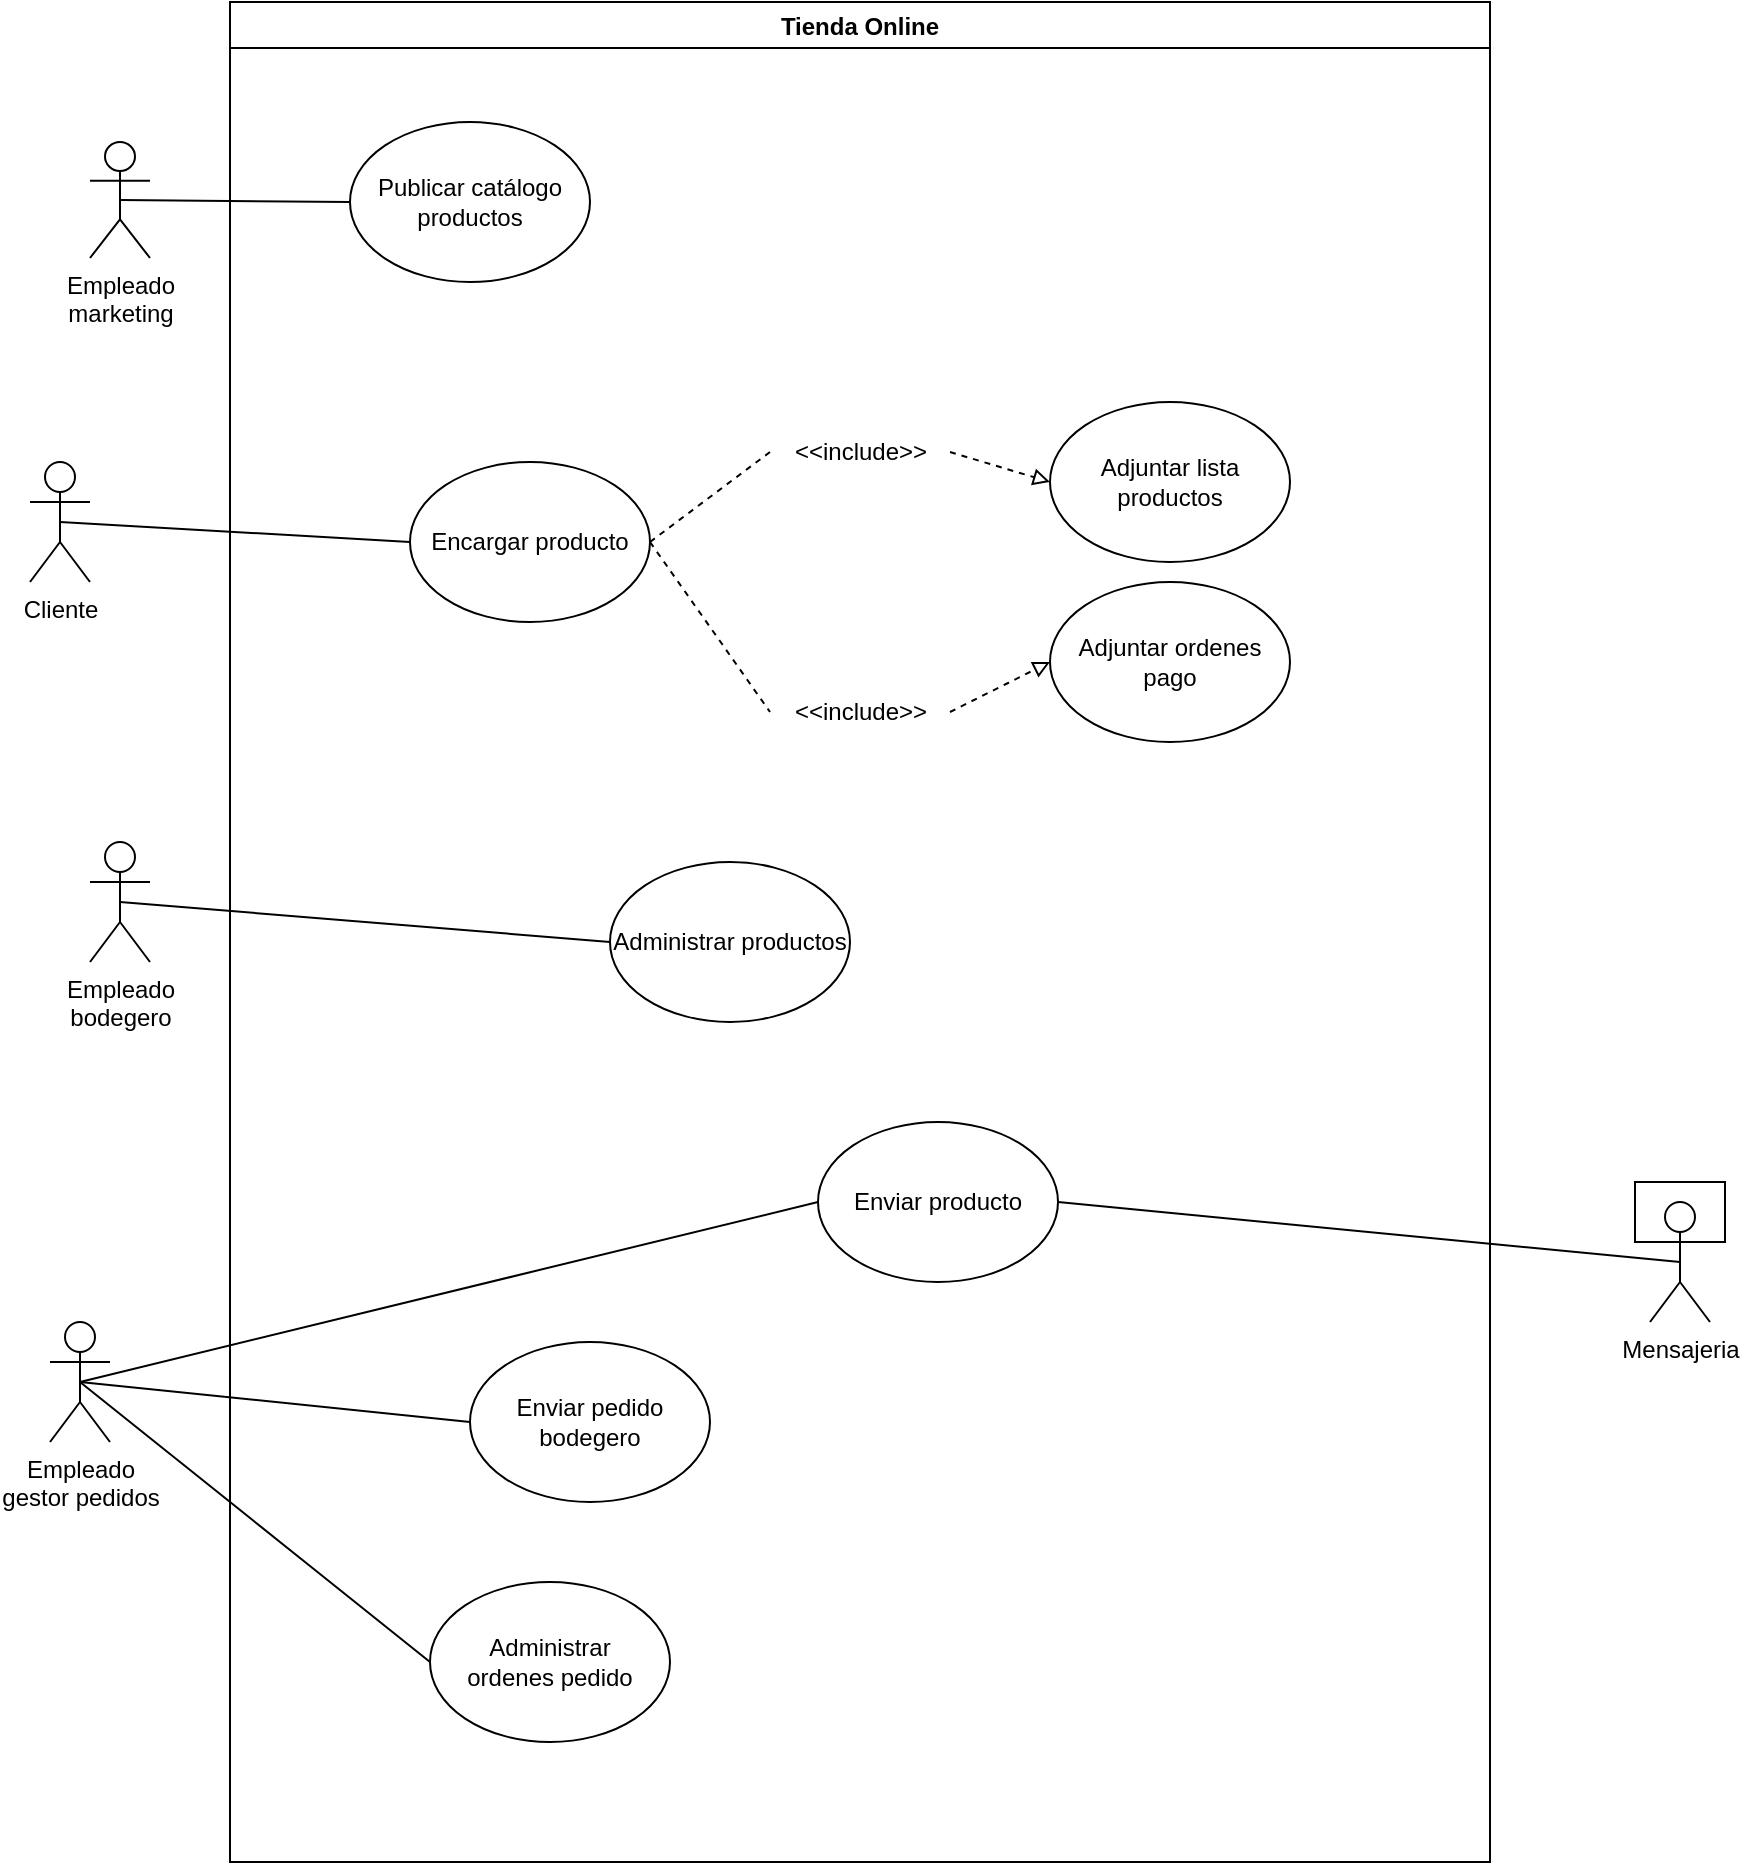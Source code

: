 <mxfile version="20.3.0" type="device"><diagram id="F8b8TTdSWpclSskyUCz1" name="Página-1"><mxGraphModel dx="1483" dy="984" grid="1" gridSize="10" guides="1" tooltips="1" connect="1" arrows="1" fold="1" page="1" pageScale="1" pageWidth="827" pageHeight="1169" math="0" shadow="0"><root><mxCell id="0"/><mxCell id="1" parent="0"/><mxCell id="VwfUCpw4AHG6DKdhBcsN-1" value="Tienda Online" style="swimlane;" vertex="1" parent="1"><mxGeometry x="120" y="10" width="630" height="930" as="geometry"/></mxCell><mxCell id="VwfUCpw4AHG6DKdhBcsN-14" style="rounded=0;orthogonalLoop=1;jettySize=auto;html=1;exitX=1;exitY=0.5;exitDx=0;exitDy=0;entryX=0;entryY=0.5;entryDx=0;entryDy=0;dashed=1;endArrow=block;endFill=0;startArrow=none;" edge="1" parent="VwfUCpw4AHG6DKdhBcsN-1" source="VwfUCpw4AHG6DKdhBcsN-25" target="VwfUCpw4AHG6DKdhBcsN-10"><mxGeometry relative="1" as="geometry"/></mxCell><mxCell id="VwfUCpw4AHG6DKdhBcsN-15" style="edgeStyle=none;rounded=0;orthogonalLoop=1;jettySize=auto;html=1;exitX=1;exitY=0.5;exitDx=0;exitDy=0;entryX=0;entryY=0.5;entryDx=0;entryDy=0;dashed=1;endArrow=block;endFill=0;startArrow=none;" edge="1" parent="VwfUCpw4AHG6DKdhBcsN-1" source="VwfUCpw4AHG6DKdhBcsN-27" target="VwfUCpw4AHG6DKdhBcsN-12"><mxGeometry relative="1" as="geometry"/></mxCell><mxCell id="VwfUCpw4AHG6DKdhBcsN-6" value="Encargar producto" style="ellipse;whiteSpace=wrap;html=1;" vertex="1" parent="VwfUCpw4AHG6DKdhBcsN-1"><mxGeometry x="90" y="230" width="120" height="80" as="geometry"/></mxCell><mxCell id="VwfUCpw4AHG6DKdhBcsN-8" value="Administrar productos" style="ellipse;whiteSpace=wrap;html=1;" vertex="1" parent="VwfUCpw4AHG6DKdhBcsN-1"><mxGeometry x="190" y="430" width="120" height="80" as="geometry"/></mxCell><mxCell id="VwfUCpw4AHG6DKdhBcsN-9" value="Administrar&lt;br&gt;ordenes pedido" style="ellipse;whiteSpace=wrap;html=1;" vertex="1" parent="VwfUCpw4AHG6DKdhBcsN-1"><mxGeometry x="100" y="790" width="120" height="80" as="geometry"/></mxCell><mxCell id="VwfUCpw4AHG6DKdhBcsN-10" value="Adjuntar lista productos" style="ellipse;whiteSpace=wrap;html=1;" vertex="1" parent="VwfUCpw4AHG6DKdhBcsN-1"><mxGeometry x="410" y="200" width="120" height="80" as="geometry"/></mxCell><mxCell id="VwfUCpw4AHG6DKdhBcsN-7" value="Enviar pedido&lt;br&gt;bodegero" style="ellipse;whiteSpace=wrap;html=1;" vertex="1" parent="VwfUCpw4AHG6DKdhBcsN-1"><mxGeometry x="120" y="670" width="120" height="80" as="geometry"/></mxCell><mxCell id="VwfUCpw4AHG6DKdhBcsN-11" value="Enviar producto" style="ellipse;whiteSpace=wrap;html=1;" vertex="1" parent="VwfUCpw4AHG6DKdhBcsN-1"><mxGeometry x="294" y="560" width="120" height="80" as="geometry"/></mxCell><mxCell id="VwfUCpw4AHG6DKdhBcsN-12" value="Adjuntar ordenes pago" style="ellipse;whiteSpace=wrap;html=1;" vertex="1" parent="VwfUCpw4AHG6DKdhBcsN-1"><mxGeometry x="410" y="290" width="120" height="80" as="geometry"/></mxCell><mxCell id="VwfUCpw4AHG6DKdhBcsN-13" value="Publicar catálogo productos" style="ellipse;whiteSpace=wrap;html=1;" vertex="1" parent="VwfUCpw4AHG6DKdhBcsN-1"><mxGeometry x="60" y="60" width="120" height="80" as="geometry"/></mxCell><mxCell id="VwfUCpw4AHG6DKdhBcsN-25" value="&amp;lt;&amp;lt;include&amp;gt;&amp;gt;" style="text;html=1;resizable=0;autosize=1;align=center;verticalAlign=middle;points=[];fillColor=none;strokeColor=none;rounded=0;" vertex="1" parent="VwfUCpw4AHG6DKdhBcsN-1"><mxGeometry x="270" y="210" width="90" height="30" as="geometry"/></mxCell><mxCell id="VwfUCpw4AHG6DKdhBcsN-26" value="" style="rounded=0;orthogonalLoop=1;jettySize=auto;html=1;exitX=1;exitY=0.5;exitDx=0;exitDy=0;entryX=0;entryY=0.5;entryDx=0;entryDy=0;dashed=1;endArrow=none;endFill=0;" edge="1" parent="VwfUCpw4AHG6DKdhBcsN-1" source="VwfUCpw4AHG6DKdhBcsN-6" target="VwfUCpw4AHG6DKdhBcsN-25"><mxGeometry relative="1" as="geometry"><mxPoint x="330" y="280" as="sourcePoint"/><mxPoint x="430.0" y="230" as="targetPoint"/></mxGeometry></mxCell><mxCell id="VwfUCpw4AHG6DKdhBcsN-27" value="&amp;lt;&amp;lt;include&amp;gt;&amp;gt;" style="text;html=1;resizable=0;autosize=1;align=center;verticalAlign=middle;points=[];fillColor=none;strokeColor=none;rounded=0;" vertex="1" parent="VwfUCpw4AHG6DKdhBcsN-1"><mxGeometry x="270" y="340" width="90" height="30" as="geometry"/></mxCell><mxCell id="VwfUCpw4AHG6DKdhBcsN-28" value="" style="edgeStyle=none;rounded=0;orthogonalLoop=1;jettySize=auto;html=1;exitX=1;exitY=0.5;exitDx=0;exitDy=0;entryX=0;entryY=0.5;entryDx=0;entryDy=0;dashed=1;endArrow=none;endFill=0;" edge="1" parent="VwfUCpw4AHG6DKdhBcsN-1" source="VwfUCpw4AHG6DKdhBcsN-6" target="VwfUCpw4AHG6DKdhBcsN-27"><mxGeometry relative="1" as="geometry"><mxPoint x="330" y="280" as="sourcePoint"/><mxPoint x="500" y="360" as="targetPoint"/></mxGeometry></mxCell><mxCell id="VwfUCpw4AHG6DKdhBcsN-17" style="edgeStyle=none;rounded=0;orthogonalLoop=1;jettySize=auto;html=1;exitX=0.5;exitY=0.5;exitDx=0;exitDy=0;exitPerimeter=0;entryX=0;entryY=0.5;entryDx=0;entryDy=0;endArrow=none;endFill=0;" edge="1" parent="1" source="VwfUCpw4AHG6DKdhBcsN-2" target="VwfUCpw4AHG6DKdhBcsN-6"><mxGeometry relative="1" as="geometry"/></mxCell><mxCell id="VwfUCpw4AHG6DKdhBcsN-2" value="Cliente" style="shape=umlActor;verticalLabelPosition=bottom;verticalAlign=top;html=1;outlineConnect=0;" vertex="1" parent="1"><mxGeometry x="20" y="240" width="30" height="60" as="geometry"/></mxCell><mxCell id="VwfUCpw4AHG6DKdhBcsN-18" style="edgeStyle=none;rounded=0;orthogonalLoop=1;jettySize=auto;html=1;exitX=0.5;exitY=0.5;exitDx=0;exitDy=0;exitPerimeter=0;endArrow=none;endFill=0;entryX=0;entryY=0.5;entryDx=0;entryDy=0;" edge="1" parent="1" source="VwfUCpw4AHG6DKdhBcsN-3" target="VwfUCpw4AHG6DKdhBcsN-8"><mxGeometry relative="1" as="geometry"/></mxCell><mxCell id="VwfUCpw4AHG6DKdhBcsN-3" value="Empleado&lt;br&gt;bodegero" style="shape=umlActor;verticalLabelPosition=bottom;verticalAlign=top;html=1;outlineConnect=0;" vertex="1" parent="1"><mxGeometry x="50" y="430" width="30" height="60" as="geometry"/></mxCell><mxCell id="VwfUCpw4AHG6DKdhBcsN-19" style="edgeStyle=none;rounded=0;orthogonalLoop=1;jettySize=auto;html=1;exitX=0.5;exitY=0.5;exitDx=0;exitDy=0;exitPerimeter=0;entryX=0;entryY=0.5;entryDx=0;entryDy=0;endArrow=none;endFill=0;" edge="1" parent="1" source="VwfUCpw4AHG6DKdhBcsN-4" target="VwfUCpw4AHG6DKdhBcsN-11"><mxGeometry relative="1" as="geometry"/></mxCell><mxCell id="VwfUCpw4AHG6DKdhBcsN-20" style="edgeStyle=none;rounded=0;orthogonalLoop=1;jettySize=auto;html=1;exitX=0.5;exitY=0.5;exitDx=0;exitDy=0;exitPerimeter=0;entryX=0;entryY=0.5;entryDx=0;entryDy=0;endArrow=none;endFill=0;" edge="1" parent="1" source="VwfUCpw4AHG6DKdhBcsN-4" target="VwfUCpw4AHG6DKdhBcsN-7"><mxGeometry relative="1" as="geometry"/></mxCell><mxCell id="VwfUCpw4AHG6DKdhBcsN-21" style="edgeStyle=none;rounded=0;orthogonalLoop=1;jettySize=auto;html=1;exitX=0.5;exitY=0.5;exitDx=0;exitDy=0;exitPerimeter=0;entryX=0;entryY=0.5;entryDx=0;entryDy=0;endArrow=none;endFill=0;" edge="1" parent="1" source="VwfUCpw4AHG6DKdhBcsN-4" target="VwfUCpw4AHG6DKdhBcsN-9"><mxGeometry relative="1" as="geometry"/></mxCell><mxCell id="VwfUCpw4AHG6DKdhBcsN-4" value="Empleado &lt;br&gt;gestor pedidos" style="shape=umlActor;verticalLabelPosition=bottom;verticalAlign=top;html=1;outlineConnect=0;" vertex="1" parent="1"><mxGeometry x="30" y="670" width="30" height="60" as="geometry"/></mxCell><mxCell id="VwfUCpw4AHG6DKdhBcsN-16" style="edgeStyle=none;rounded=0;orthogonalLoop=1;jettySize=auto;html=1;exitX=0.5;exitY=0.5;exitDx=0;exitDy=0;exitPerimeter=0;entryX=0;entryY=0.5;entryDx=0;entryDy=0;endArrow=none;endFill=0;" edge="1" parent="1" source="VwfUCpw4AHG6DKdhBcsN-5" target="VwfUCpw4AHG6DKdhBcsN-13"><mxGeometry relative="1" as="geometry"/></mxCell><mxCell id="VwfUCpw4AHG6DKdhBcsN-5" value="Empleado &lt;br&gt;marketing" style="shape=umlActor;verticalLabelPosition=bottom;verticalAlign=top;html=1;outlineConnect=0;" vertex="1" parent="1"><mxGeometry x="50" y="80" width="30" height="58" as="geometry"/></mxCell><mxCell id="VwfUCpw4AHG6DKdhBcsN-22" value="Mensajeria" style="shape=umlActor;verticalLabelPosition=bottom;verticalAlign=top;html=1;outlineConnect=0;" vertex="1" parent="1"><mxGeometry x="830" y="610" width="30" height="60" as="geometry"/></mxCell><mxCell id="VwfUCpw4AHG6DKdhBcsN-23" style="edgeStyle=none;rounded=0;orthogonalLoop=1;jettySize=auto;html=1;exitX=1;exitY=0.5;exitDx=0;exitDy=0;entryX=0.5;entryY=0.5;entryDx=0;entryDy=0;entryPerimeter=0;endArrow=none;endFill=0;" edge="1" parent="1" source="VwfUCpw4AHG6DKdhBcsN-11" target="VwfUCpw4AHG6DKdhBcsN-22"><mxGeometry relative="1" as="geometry"/></mxCell><mxCell id="VwfUCpw4AHG6DKdhBcsN-24" value="" style="rounded=0;whiteSpace=wrap;html=1;fillColor=none;" vertex="1" parent="1"><mxGeometry x="822.5" y="600" width="45" height="30" as="geometry"/></mxCell></root></mxGraphModel></diagram></mxfile>